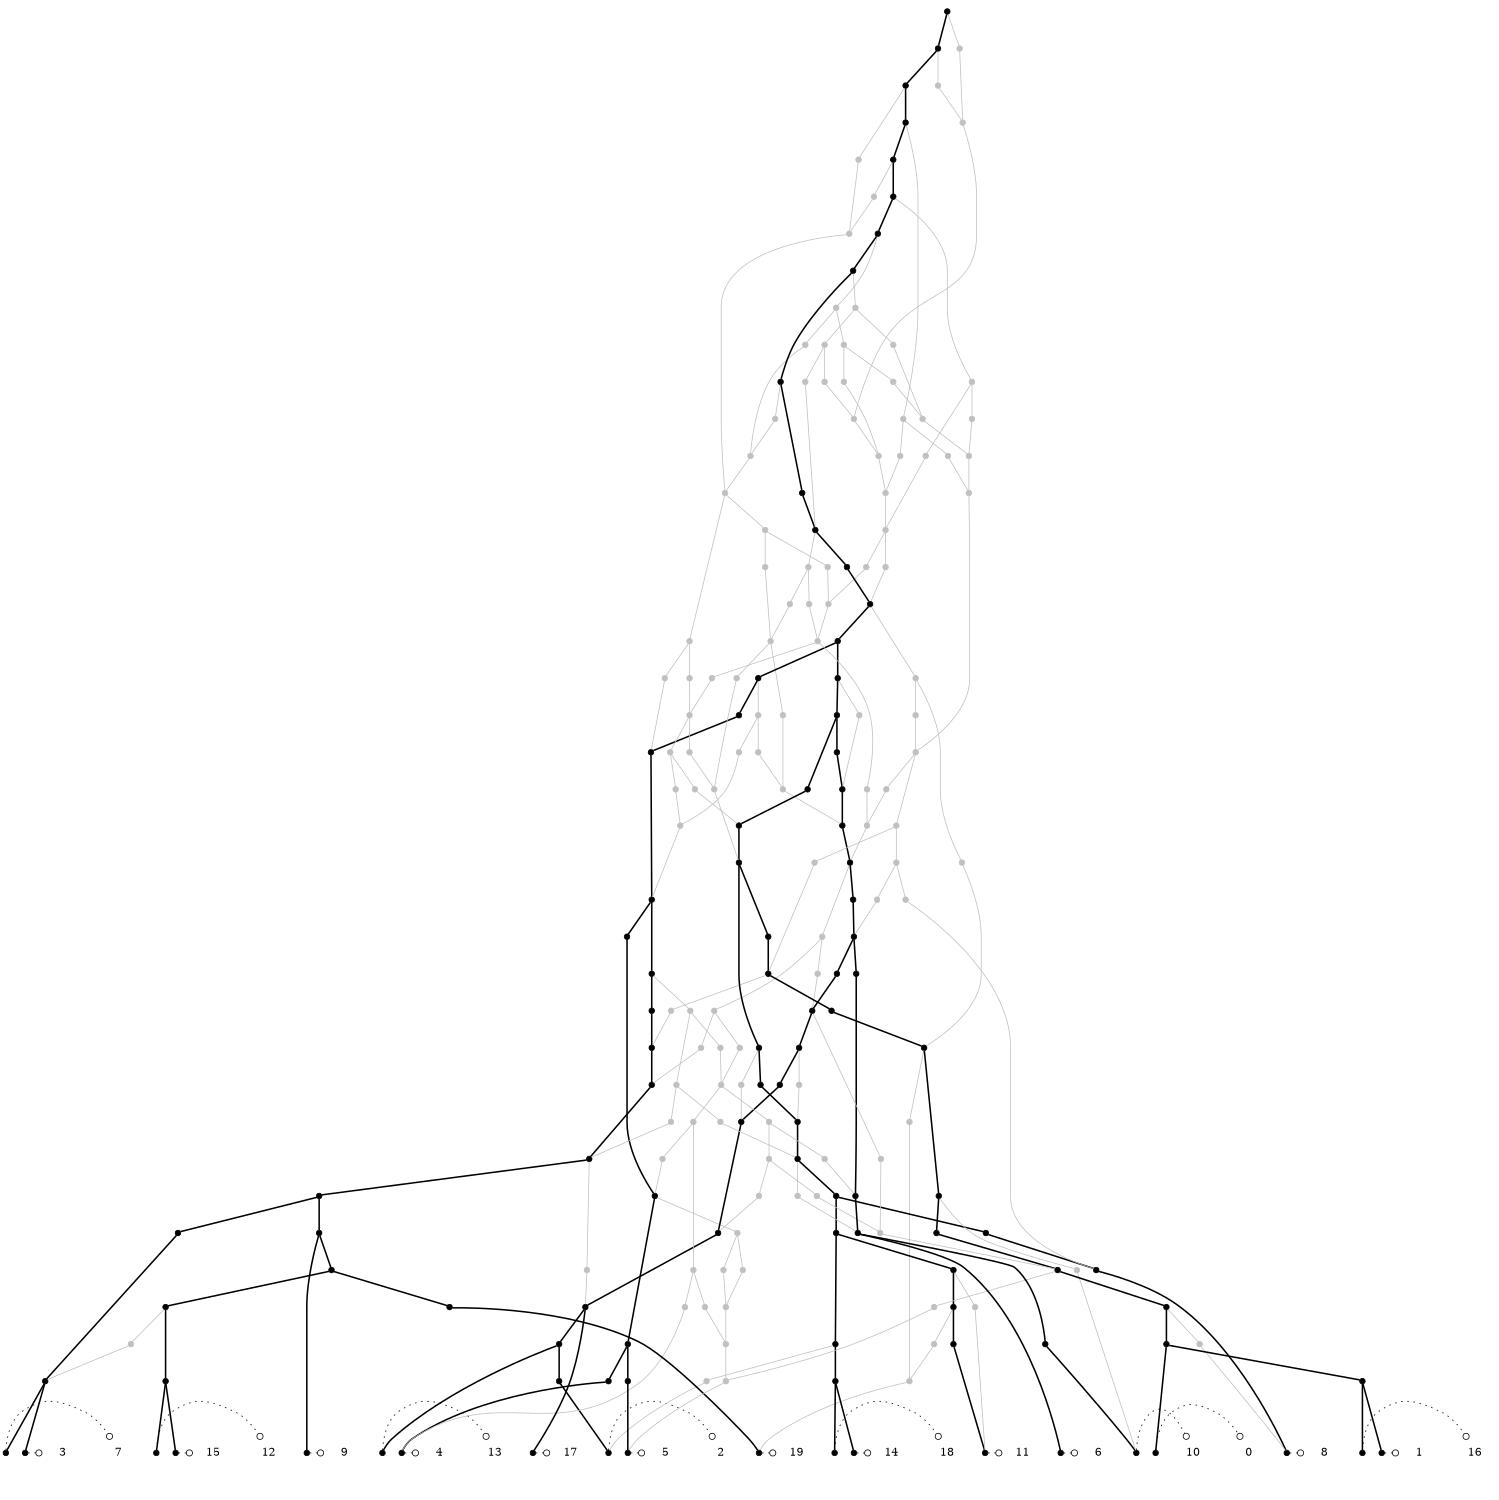 digraph G {fontsize=5;ranksep=0.02;ratio=fill;size="10,10";
edge[arrowhead=none];
{rank=same;1[shape=point] 2[shape=point] 3[shape=point] 4[shape=point] 5[shape=point] 6[shape=point] 7[shape=point] 8[shape=point] 9[shape=point] 10[shape=point] 11[shape=point] 12[shape=point] 13[shape=point] 14[shape=point] 15[shape=point] 16[shape=point] 17[shape=point] 18[shape=point] 19[shape=point] 20[shape=point] }
1[shape=point,width=0.10,height=0.10]
1->220[style=dotted,arrowhead=odot,arrowsize=1];
220[shape=plaintext,label="0"];
{rank=same; 1;220}
2[shape=point,width=0.10,height=0.10]
2->221[style=dotted,arrowhead=odot,arrowsize=1];
221[shape=plaintext,label="1"];
{rank=same; 2;221}
3[shape=point,width=0.10,height=0.10]
3->222[style=dotted,arrowhead=odot,arrowsize=1];
222[shape=plaintext,label="2"];
{rank=same; 3;222}
4[shape=point,width=0.10,height=0.10]
4->223[style=dotted,arrowhead=odot,arrowsize=1];
223[shape=plaintext,label="3"];
{rank=same; 4;223}
5[shape=point,width=0.10,height=0.10]
5->224[style=dotted,arrowhead=odot,arrowsize=1];
224[shape=plaintext,label="4"];
{rank=same; 5;224}
6[shape=point,width=0.10,height=0.10]
6->225[style=dotted,arrowhead=odot,arrowsize=1];
225[shape=plaintext,label="5"];
{rank=same; 6;225}
7[shape=point,width=0.10,height=0.10]
7->226[style=dotted,arrowhead=odot,arrowsize=1];
226[shape=plaintext,label="6"];
{rank=same; 7;226}
8[shape=point,width=0.10,height=0.10]
8->227[style=dotted,arrowhead=odot,arrowsize=1];
227[shape=plaintext,label="7"];
{rank=same; 8;227}
9[shape=point,width=0.10,height=0.10]
9->228[style=dotted,arrowhead=odot,arrowsize=1];
228[shape=plaintext,label="8"];
{rank=same; 9;228}
10[shape=point,width=0.10,height=0.10]
10->229[style=dotted,arrowhead=odot,arrowsize=1];
229[shape=plaintext,label="9"];
{rank=same; 10;229}
11[shape=point,width=0.10,height=0.10]
11->230[style=dotted,arrowhead=odot,arrowsize=1];
230[shape=plaintext,label="10"];
{rank=same; 11;230}
12[shape=point,width=0.10,height=0.10]
12->231[style=dotted,arrowhead=odot,arrowsize=1];
231[shape=plaintext,label="11"];
{rank=same; 12;231}
13[shape=point,width=0.10,height=0.10]
13->232[style=dotted,arrowhead=odot,arrowsize=1];
232[shape=plaintext,label="12"];
{rank=same; 13;232}
14[shape=point,width=0.10,height=0.10]
14->233[style=dotted,arrowhead=odot,arrowsize=1];
233[shape=plaintext,label="13"];
{rank=same; 14;233}
15[shape=point,width=0.10,height=0.10]
15->234[style=dotted,arrowhead=odot,arrowsize=1];
234[shape=plaintext,label="14"];
{rank=same; 15;234}
16[shape=point,width=0.10,height=0.10]
16->235[style=dotted,arrowhead=odot,arrowsize=1];
235[shape=plaintext,label="15"];
{rank=same; 16;235}
17[shape=point,width=0.10,height=0.10]
17->236[style=dotted,arrowhead=odot,arrowsize=1];
236[shape=plaintext,label="16"];
{rank=same; 17;236}
18[shape=point,width=0.10,height=0.10]
18->237[style=dotted,arrowhead=odot,arrowsize=1];
237[shape=plaintext,label="17"];
{rank=same; 18;237}
19[shape=point,width=0.10,height=0.10]
19->238[style=dotted,arrowhead=odot,arrowsize=1];
238[shape=plaintext,label="18"];
{rank=same; 19;238}
20[shape=point,width=0.10,height=0.10]
20->239[style=dotted,arrowhead=odot,arrowsize=1];
239[shape=plaintext,label="19"];
{rank=same; 20;239}
21[shape=point,width=0.10,height=0.10]
22[shape=point,width=0.10,height=0.10,color=gray]
23[shape=point,width=0.10,height=0.10]
24[shape=point,width=0.10,height=0.10,color=gray]
25[shape=point,width=0.10,height=0.10]
26[shape=point,width=0.10,height=0.10]
27[shape=point,width=0.10,height=0.10]
28[shape=point,width=0.10,height=0.10]
29[shape=point,width=0.10,height=0.10]
30[shape=point,width=0.10,height=0.10,color=gray]
31[shape=point,width=0.10,height=0.10]
32[shape=point,width=0.10,height=0.10]
33[shape=point,width=0.10,height=0.10]
34[shape=point,width=0.10,height=0.10,color=gray]
35[shape=point,width=0.10,height=0.10]
36[shape=point,width=0.10,height=0.10,color=gray]
37[shape=point,width=0.10,height=0.10]
38[shape=point,width=0.10,height=0.10]
39[shape=point,width=0.10,height=0.10,color=gray]
40[shape=point,width=0.10,height=0.10]
41[shape=point,width=0.10,height=0.10]
42[shape=point,width=0.10,height=0.10,color=gray]
43[shape=point,width=0.10,height=0.10,color=gray]
44[shape=point,width=0.10,height=0.10]
45[shape=point,width=0.10,height=0.10,color=gray]
46[shape=point,width=0.10,height=0.10]
47[shape=point,width=0.10,height=0.10]
48[shape=point,width=0.10,height=0.10,color=gray]
49[shape=point,width=0.10,height=0.10]
50[shape=point,width=0.10,height=0.10,color=gray]
51[shape=point,width=0.10,height=0.10,color=gray]
52[shape=point,width=0.10,height=0.10]
53[shape=point,width=0.10,height=0.10]
54[shape=point,width=0.10,height=0.10]
55[shape=point,width=0.10,height=0.10]
56[shape=point,width=0.10,height=0.10]
57[shape=point,width=0.10,height=0.10]
58[shape=point,width=0.10,height=0.10,color=gray]
59[shape=point,width=0.10,height=0.10]
60[shape=point,width=0.10,height=0.10,color=gray]
61[shape=point,width=0.10,height=0.10,color=gray]
62[shape=point,width=0.10,height=0.10,color=gray]
63[shape=point,width=0.10,height=0.10,color=gray]
64[shape=point,width=0.10,height=0.10]
65[shape=point,width=0.10,height=0.10]
66[shape=point,width=0.10,height=0.10,color=gray]
67[shape=point,width=0.10,height=0.10]
68[shape=point,width=0.10,height=0.10]
69[shape=point,width=0.10,height=0.10,color=gray]
70[shape=point,width=0.10,height=0.10,color=gray]
71[shape=point,width=0.10,height=0.10,color=gray]
72[shape=point,width=0.10,height=0.10,color=gray]
73[shape=point,width=0.10,height=0.10]
74[shape=point,width=0.10,height=0.10,color=gray]
75[shape=point,width=0.10,height=0.10]
76[shape=point,width=0.10,height=0.10]
77[shape=point,width=0.10,height=0.10]
78[shape=point,width=0.10,height=0.10,color=gray]
79[shape=point,width=0.10,height=0.10]
80[shape=point,width=0.10,height=0.10,color=gray]
81[shape=point,width=0.10,height=0.10]
82[shape=point,width=0.10,height=0.10]
83[shape=point,width=0.10,height=0.10]
84[shape=point,width=0.10,height=0.10,color=gray]
85[shape=point,width=0.10,height=0.10]
86[shape=point,width=0.10,height=0.10,color=gray]
87[shape=point,width=0.10,height=0.10]
88[shape=point,width=0.10,height=0.10,color=gray]
89[shape=point,width=0.10,height=0.10]
90[shape=point,width=0.10,height=0.10,color=gray]
91[shape=point,width=0.10,height=0.10]
92[shape=point,width=0.10,height=0.10,color=gray]
93[shape=point,width=0.10,height=0.10]
94[shape=point,width=0.10,height=0.10,color=gray]
95[shape=point,width=0.10,height=0.10]
96[shape=point,width=0.10,height=0.10,color=gray]
97[shape=point,width=0.10,height=0.10,color=gray]
98[shape=point,width=0.10,height=0.10,color=gray]
99[shape=point,width=0.10,height=0.10]
100[shape=point,width=0.10,height=0.10]
101[shape=point,width=0.10,height=0.10,color=gray]
102[shape=point,width=0.10,height=0.10,color=gray]
103[shape=point,width=0.10,height=0.10]
104[shape=point,width=0.10,height=0.10,color=gray]
105[shape=point,width=0.10,height=0.10]
106[shape=point,width=0.10,height=0.10,color=gray]
107[shape=point,width=0.10,height=0.10,color=gray]
108[shape=point,width=0.10,height=0.10,color=gray]
109[shape=point,width=0.10,height=0.10,color=gray]
110[shape=point,width=0.10,height=0.10]
111[shape=point,width=0.10,height=0.10,color=gray]
112[shape=point,width=0.10,height=0.10]
113[shape=point,width=0.10,height=0.10,color=gray]
114[shape=point,width=0.10,height=0.10]
115[shape=point,width=0.10,height=0.10,color=gray]
116[shape=point,width=0.10,height=0.10,color=gray]
117[shape=point,width=0.10,height=0.10]
118[shape=point,width=0.10,height=0.10]
119[shape=point,width=0.10,height=0.10]
120[shape=point,width=0.10,height=0.10]
121[shape=point,width=0.10,height=0.10,color=gray]
122[shape=point,width=0.10,height=0.10,color=gray]
123[shape=point,width=0.10,height=0.10]
124[shape=point,width=0.10,height=0.10]
125[shape=point,width=0.10,height=0.10]
126[shape=point,width=0.10,height=0.10,color=gray]
127[shape=point,width=0.10,height=0.10]
128[shape=point,width=0.10,height=0.10,color=gray]
129[shape=point,width=0.10,height=0.10]
130[shape=point,width=0.10,height=0.10,color=gray]
131[shape=point,width=0.10,height=0.10,color=gray]
132[shape=point,width=0.10,height=0.10,color=gray]
133[shape=point,width=0.10,height=0.10]
134[shape=point,width=0.10,height=0.10,color=gray]
135[shape=point,width=0.10,height=0.10]
136[shape=point,width=0.10,height=0.10,color=gray]
137[shape=point,width=0.10,height=0.10,color=gray]
138[shape=point,width=0.10,height=0.10,color=gray]
139[shape=point,width=0.10,height=0.10,color=gray]
140[shape=point,width=0.10,height=0.10,color=gray]
141[shape=point,width=0.10,height=0.10]
142[shape=point,width=0.10,height=0.10,color=gray]
143[shape=point,width=0.10,height=0.10,color=gray]
144[shape=point,width=0.10,height=0.10,color=gray]
145[shape=point,width=0.10,height=0.10]
146[shape=point,width=0.10,height=0.10,color=gray]
147[shape=point,width=0.10,height=0.10]
148[shape=point,width=0.10,height=0.10,color=gray]
149[shape=point,width=0.10,height=0.10,color=gray]
150[shape=point,width=0.10,height=0.10,color=gray]
151[shape=point,width=0.10,height=0.10,color=gray]
152[shape=point,width=0.10,height=0.10]
153[shape=point,width=0.10,height=0.10,color=gray]
154[shape=point,width=0.10,height=0.10]
155[shape=point,width=0.10,height=0.10]
156[shape=point,width=0.10,height=0.10]
157[shape=point,width=0.10,height=0.10,color=gray]
158[shape=point,width=0.10,height=0.10,color=gray]
159[shape=point,width=0.10,height=0.10,color=gray]
160[shape=point,width=0.10,height=0.10,color=gray]
161[shape=point,width=0.10,height=0.10,color=gray]
162[shape=point,width=0.10,height=0.10,color=gray]
163[shape=point,width=0.10,height=0.10,color=gray]
164[shape=point,width=0.10,height=0.10,color=gray]
165[shape=point,width=0.10,height=0.10]
166[shape=point,width=0.10,height=0.10,color=gray]
167[shape=point,width=0.10,height=0.10,color=gray]
168[shape=point,width=0.10,height=0.10,color=gray]
169[shape=point,width=0.10,height=0.10,color=gray]
170[shape=point,width=0.10,height=0.10,color=gray]
171[shape=point,width=0.10,height=0.10,color=gray]
172[shape=point,width=0.10,height=0.10,color=gray]
173[shape=point,width=0.10,height=0.10,color=gray]
174[shape=point,width=0.10,height=0.10,color=gray]
175[shape=point,width=0.10,height=0.10,color=gray]
176[shape=point,width=0.10,height=0.10]
177[shape=point,width=0.10,height=0.10,color=gray]
178[shape=point,width=0.10,height=0.10,color=gray]
179[shape=point,width=0.10,height=0.10,color=gray]
180[shape=point,width=0.10,height=0.10]
181[shape=point,width=0.10,height=0.10,color=gray]
182[shape=point,width=0.10,height=0.10,color=gray]
183[shape=point,width=0.10,height=0.10,color=gray]
184[shape=point,width=0.10,height=0.10,color=gray]
185[shape=point,width=0.10,height=0.10,color=gray]
186[shape=point,width=0.10,height=0.10,color=gray]
187[shape=point,width=0.10,height=0.10,color=gray]
188[shape=point,width=0.10,height=0.10,color=gray]
189[shape=point,width=0.10,height=0.10,color=gray]
190[shape=point,width=0.10,height=0.10,color=gray]
191[shape=point,width=0.10,height=0.10,color=gray]
192[shape=point,width=0.10,height=0.10]
193[shape=point,width=0.10,height=0.10,color=gray]
194[shape=point,width=0.10,height=0.10,color=gray]
195[shape=point,width=0.10,height=0.10,color=gray]
196[shape=point,width=0.10,height=0.10,color=gray]
197[shape=point,width=0.10,height=0.10,color=gray]
198[shape=point,width=0.10,height=0.10,color=gray]
199[shape=point,width=0.10,height=0.10,color=gray]
200[shape=point,width=0.10,height=0.10,color=gray]
201[shape=point,width=0.10,height=0.10,color=gray]
202[shape=point,width=0.10,height=0.10]
203[shape=point,width=0.10,height=0.10,color=gray]
204[shape=point,width=0.10,height=0.10]
205[shape=point,width=0.10,height=0.10,color=gray]
206[shape=point,width=0.10,height=0.10,color=gray]
207[shape=point,width=0.10,height=0.10,color=gray]
208[shape=point,width=0.10,height=0.10]
209[shape=point,width=0.10,height=0.10]
210[shape=point,width=0.10,height=0.10,color=gray]
211[shape=point,width=0.10,height=0.10,color=gray]
212[shape=point,width=0.10,height=0.10]
213[shape=point,width=0.10,height=0.10]
214[shape=point,width=0.10,height=0.10]
215[shape=point,width=0.10,height=0.10]
216[shape=point,width=0.10,height=0.10,color=gray]
217[shape=point,width=0.10,height=0.10,color=gray]
218[shape=point,width=0.10,height=0.10]
219[shape=point,width=0.10,height=0.10]
31 -> 1[style=bold]
28 -> 2[style=bold]
21 -> 3[style=bold]
22 -> 3[color=gray]
27 -> 4[style=bold]
23 -> 5[style=bold]
24 -> 5[color=gray]
38 -> 6[style=bold]
39 -> 6[color=gray]
67 -> 7[style=bold]
27 -> 8[style=bold]
29 -> 9[style=bold]
30 -> 9[color=gray]
54 -> 10[style=bold]
47 -> 11[style=bold]
48 -> 11[color=gray]
44 -> 12[style=bold]
45 -> 12[color=gray]
26 -> 13[style=bold]
25 -> 14[style=bold]
37 -> 15[style=bold]
26 -> 16[style=bold]
28 -> 17[style=bold]
32 -> 18[style=bold]
37 -> 19[style=bold]
33 -> 20[style=bold]
34 -> 20[color=gray]
25 -> 21[style=bold]
46 -> 22[color=gray]
49 -> 23[style=bold]
70 -> 24[color=gray]
32 -> 25[style=bold]
40 -> 26[style=bold]
35 -> 27[style=bold]
36 -> 27[color=gray]
31 -> 28[style=bold]
57 -> 29[style=bold]
58 -> 29[color=gray]
52 -> 30[color=gray]
52 -> 31[style=bold]
77 -> 32[style=bold]
78 -> 32[color=gray]
41 -> 33[style=bold]
42 -> 34[color=gray]
43 -> 34[color=gray]
59 -> 35[style=bold]
40 -> 36[color=gray]
46 -> 37[style=bold]
49 -> 38[style=bold]
50 -> 39[color=gray]
51 -> 39[color=gray]
41 -> 40[style=bold]
54 -> 41[style=bold]
53 -> 42[color=gray]
83 -> 43[color=gray]
53 -> 44[style=bold]
55 -> 45[color=gray]
56 -> 46[style=bold]
67 -> 47[style=bold]
81 -> 48[color=gray]
75 -> 49[style=bold]
60 -> 50[color=gray]
61 -> 50[color=gray]
64 -> 51[color=gray]
64 -> 52[style=bold]
55 -> 53[style=bold]
59 -> 54[style=bold]
56 -> 55[style=bold]
65 -> 56[style=bold]
65 -> 57[style=bold]
122 -> 58[color=gray]
82 -> 59[style=bold]
62 -> 60[color=gray]
63 -> 60[color=gray]
70 -> 61[color=gray]
66 -> 62[color=gray]
66 -> 63[color=gray]
68 -> 64[style=bold]
69 -> 64[color=gray]
76 -> 65[style=bold]
75 -> 66[color=gray]
73 -> 67[style=bold]
74 -> 67[color=gray]
81 -> 68[style=bold]
71 -> 69[color=gray]
72 -> 69[color=gray]
98 -> 70[color=gray]
84 -> 71[color=gray]
105 -> 72[color=gray]
87 -> 73[style=bold]
88 -> 73[color=gray]
76 -> 74[color=gray]
91 -> 75[style=bold]
92 -> 75[color=gray]
85 -> 76[style=bold]
86 -> 76[color=gray]
79 -> 77[style=bold]
80 -> 77[color=gray]
82 -> 78[color=gray]
89 -> 79[style=bold]
90 -> 79[color=gray]
84 -> 80[color=gray]
83 -> 81[style=bold]
93 -> 82[style=bold]
94 -> 82[color=gray]
112 -> 83[style=bold]
113 -> 83[color=gray]
102 -> 84[color=gray]
95 -> 85[style=bold]
96 -> 85[color=gray]
97 -> 86[color=gray]
118 -> 87[style=bold]
102 -> 88[color=gray]
99 -> 89[style=bold]
103 -> 90[color=gray]
123 -> 91[style=bold]
98 -> 92[color=gray]
100 -> 93[style=bold]
101 -> 93[color=gray]
97 -> 94[color=gray]
103 -> 95[style=bold]
99 -> 96[color=gray]
108 -> 97[color=gray]
104 -> 98[color=gray]
105 -> 99[style=bold]
114 -> 100[style=bold]
115 -> 100[color=gray]
109 -> 101[color=gray]
104 -> 102[color=gray]
133 -> 103[style=bold]
106 -> 104[color=gray]
107 -> 104[color=gray]
110 -> 105[style=bold]
111 -> 105[color=gray]
108 -> 106[color=gray]
109 -> 107[color=gray]
119 -> 108[color=gray]
116 -> 109[color=gray]
118 -> 110[style=bold]
116 -> 111[color=gray]
117 -> 112[style=bold]
160 -> 113[color=gray]
119 -> 114[style=bold]
117 -> 115[color=gray]
124 -> 116[color=gray]
127 -> 117[style=bold]
128 -> 117[color=gray]
120 -> 118[style=bold]
121 -> 118[color=gray]
123 -> 119[style=bold]
124 -> 120[style=bold]
122 -> 121[color=gray]
134 -> 122[color=gray]
129 -> 123[style=bold]
130 -> 123[color=gray]
125 -> 124[style=bold]
126 -> 124[color=gray]
135 -> 125[style=bold]
136 -> 125[color=gray]
131 -> 126[color=gray]
132 -> 126[color=gray]
133 -> 127[style=bold]
134 -> 128[color=gray]
147 -> 129[style=bold]
148 -> 129[color=gray]
139 -> 130[color=gray]
140 -> 130[color=gray]
166 -> 131[color=gray]
144 -> 132[color=gray]
141 -> 133[style=bold]
142 -> 133[color=gray]
144 -> 134[color=gray]
152 -> 135[style=bold]
153 -> 135[color=gray]
137 -> 136[color=gray]
138 -> 136[color=gray]
143 -> 137[color=gray]
163 -> 138[color=gray]
143 -> 139[color=gray]
149 -> 140[color=gray]
145 -> 141[style=bold]
146 -> 141[color=gray]
150 -> 142[color=gray]
151 -> 142[color=gray]
154 -> 143[color=gray]
157 -> 144[color=gray]
158 -> 144[color=gray]
155 -> 145[style=bold]
149 -> 146[color=gray]
154 -> 147[style=bold]
164 -> 148[color=gray]
159 -> 149[color=gray]
163 -> 150[color=gray]
159 -> 151[color=gray]
155 -> 152[style=bold]
156 -> 153[color=gray]
165 -> 154[style=bold]
156 -> 155[style=bold]
165 -> 156[style=bold]
169 -> 157[color=gray]
170 -> 157[color=gray]
160 -> 158[color=gray]
161 -> 159[color=gray]
162 -> 159[color=gray]
176 -> 160[color=gray]
166 -> 161[color=gray]
164 -> 162[color=gray]
171 -> 163[color=gray]
172 -> 163[color=gray]
177 -> 164[color=gray]
176 -> 165[style=bold]
167 -> 166[color=gray]
168 -> 166[color=gray]
173 -> 167[color=gray]
174 -> 167[color=gray]
189 -> 168[color=gray]
178 -> 169[color=gray]
179 -> 169[color=gray]
188 -> 170[color=gray]
175 -> 171[color=gray]
189 -> 172[color=gray]
182 -> 173[color=gray]
175 -> 174[color=gray]
177 -> 175[color=gray]
180 -> 176[style=bold]
181 -> 176[color=gray]
197 -> 177[color=gray]
198 -> 177[color=gray]
193 -> 178[color=gray]
194 -> 178[color=gray]
185 -> 179[color=gray]
192 -> 180[style=bold]
182 -> 181[color=gray]
183 -> 182[color=gray]
184 -> 182[color=gray]
186 -> 183[color=gray]
187 -> 183[color=gray]
185 -> 184[color=gray]
212 -> 185[color=gray]
190 -> 186[color=gray]
191 -> 186[color=gray]
188 -> 187[color=gray]
214 -> 188[color=gray]
192 -> 189[color=gray]
199 -> 190[color=gray]
195 -> 191[color=gray]
196 -> 191[color=gray]
202 -> 192[style=bold]
203 -> 192[color=gray]
207 -> 193[color=gray]
199 -> 194[color=gray]
205 -> 195[color=gray]
216 -> 196[color=gray]
217 -> 196[color=gray]
210 -> 197[color=gray]
211 -> 197[color=gray]
200 -> 198[color=gray]
201 -> 198[color=gray]
206 -> 199[color=gray]
206 -> 200[color=gray]
204 -> 201[color=gray]
204 -> 202[style=bold]
205 -> 203[color=gray]
208 -> 204[style=bold]
207 -> 205[color=gray]
209 -> 206[color=gray]
208 -> 207[color=gray]
209 -> 208[style=bold]
212 -> 209[style=bold]
215 -> 210[color=gray]
213 -> 211[color=gray]
213 -> 212[style=bold]
214 -> 213[style=bold]
215 -> 214[style=bold]
218 -> 215[style=bold]
218 -> 216[color=gray]
219 -> 217[color=gray]
219 -> 218[style=bold]
}
